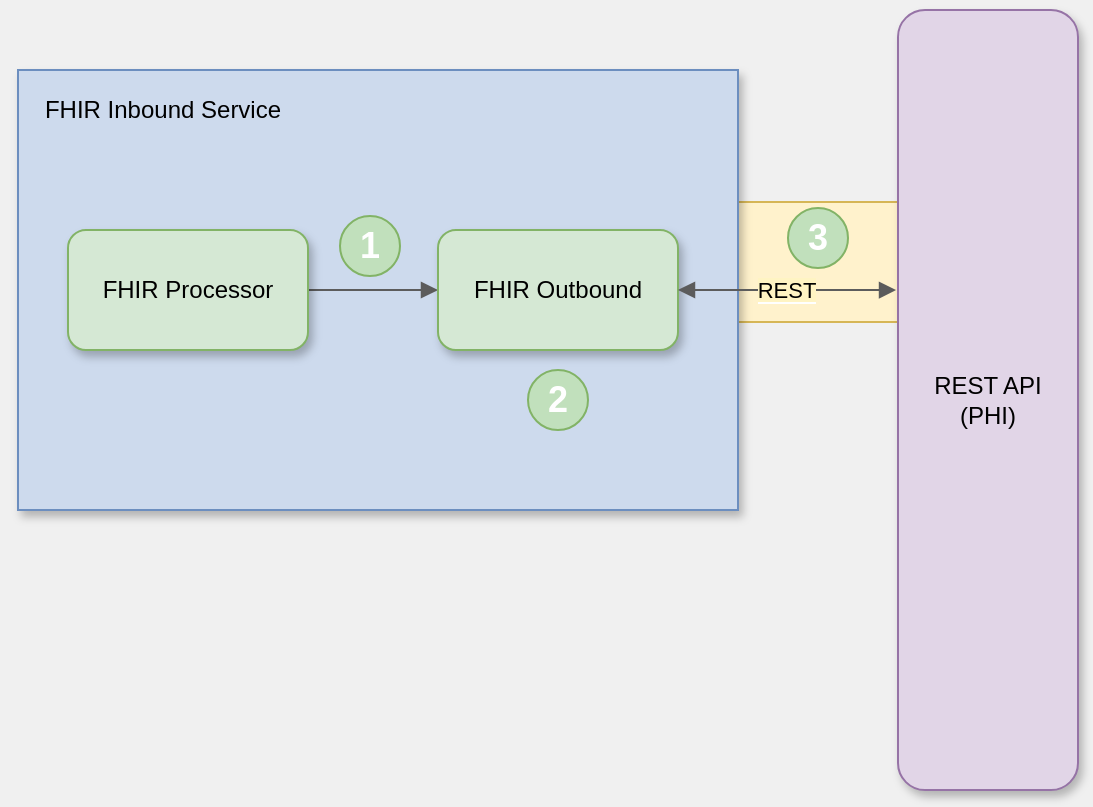 <mxfile version="13.6.9" type="github"><diagram id="prtHgNgQTEPvFCAcTncT" name="Page-1"><mxGraphModel dx="1426" dy="817" grid="1" gridSize="10" guides="1" tooltips="1" connect="1" arrows="1" fold="1" page="0" pageScale="1" pageWidth="827" pageHeight="1169" background="#F0F0F0" math="0" shadow="0"><root><mxCell id="0"/><mxCell id="1" parent="0"/><mxCell id="yn-bkgCPsS3zDhoDYlJl-2" value="" style="rounded=0;whiteSpace=wrap;html=1;fillColor=#fff2cc;strokeColor=#d6b656;" parent="1" vertex="1"><mxGeometry x="510" y="236" width="120" height="60" as="geometry"/></mxCell><mxCell id="C4NGRlxyy_g65lEFCXzj-3" value="REST API &lt;br&gt;(PHI)" style="rounded=1;whiteSpace=wrap;html=1;fillColor=#e1d5e7;shadow=1;strokeColor=#9673a6;" parent="1" vertex="1"><mxGeometry x="610" y="140" width="90" height="390" as="geometry"/></mxCell><mxCell id="C4NGRlxyy_g65lEFCXzj-6" value="" style="rounded=0;whiteSpace=wrap;html=1;shadow=1;strokeColor=#6c8ebf;fillColor=#CDDAED;" parent="1" vertex="1"><mxGeometry x="170" y="170" width="360" height="220" as="geometry"/></mxCell><mxCell id="yn-bkgCPsS3zDhoDYlJl-5" style="edgeStyle=orthogonalEdgeStyle;rounded=0;orthogonalLoop=1;jettySize=auto;html=1;exitX=1;exitY=0.5;exitDx=0;exitDy=0;entryX=0;entryY=0.5;entryDx=0;entryDy=0;startArrow=none;startFill=0;endArrow=block;endFill=1;strokeColor=#5C5C5C;" parent="1" source="C4NGRlxyy_g65lEFCXzj-9" target="C4NGRlxyy_g65lEFCXzj-11" edge="1"><mxGeometry relative="1" as="geometry"/></mxCell><mxCell id="C4NGRlxyy_g65lEFCXzj-9" value="FHIR Processor" style="rounded=1;whiteSpace=wrap;html=1;fillColor=#d5e8d4;strokeColor=#82b366;shadow=1;" parent="1" vertex="1"><mxGeometry x="195" y="250" width="120" height="60" as="geometry"/></mxCell><mxCell id="C4NGRlxyy_g65lEFCXzj-10" value="FHIR Inbound Service" style="text;html=1;strokeColor=none;fillColor=none;align=center;verticalAlign=middle;whiteSpace=wrap;rounded=0;shadow=1;" parent="1" vertex="1"><mxGeometry x="165" y="180" width="155" height="20" as="geometry"/></mxCell><mxCell id="C4NGRlxyy_g65lEFCXzj-11" value="FHIR Outbound" style="rounded=1;whiteSpace=wrap;html=1;fillColor=#d5e8d4;strokeColor=#82b366;shadow=1;" parent="1" vertex="1"><mxGeometry x="380" y="250" width="120" height="60" as="geometry"/></mxCell><mxCell id="6wllx-ECjrWB_K7baaXf-1" value="&lt;h2&gt;&lt;font color=&quot;#ffffff&quot;&gt;3&lt;/font&gt;&lt;/h2&gt;" style="ellipse;whiteSpace=wrap;html=1;aspect=fixed;strokeColor=#82b366;fillColor=#C1E0BC;" parent="1" vertex="1"><mxGeometry x="555" y="239" width="30" height="30" as="geometry"/></mxCell><mxCell id="yn-bkgCPsS3zDhoDYlJl-6" value="&lt;h2&gt;&lt;font color=&quot;#ffffff&quot;&gt;2&lt;/font&gt;&lt;/h2&gt;" style="ellipse;whiteSpace=wrap;html=1;aspect=fixed;strokeColor=#82b366;fillColor=#C1E0BC;" parent="1" vertex="1"><mxGeometry x="425" y="320" width="30" height="30" as="geometry"/></mxCell><mxCell id="dGDzDfu-EO6FR3tgAFHZ-2" value="&lt;span style=&quot;background-color: rgb(255 , 244 , 195)&quot;&gt;REST&lt;/span&gt;" style="edgeStyle=orthogonalEdgeStyle;rounded=0;orthogonalLoop=1;jettySize=auto;html=1;startArrow=block;startFill=1;endArrow=block;endFill=1;strokeColor=#5C5C5C;entryX=-0.011;entryY=0.359;entryDx=0;entryDy=0;exitX=1;exitY=0.5;exitDx=0;exitDy=0;entryPerimeter=0;" edge="1" parent="1" source="C4NGRlxyy_g65lEFCXzj-11" target="C4NGRlxyy_g65lEFCXzj-3"><mxGeometry relative="1" as="geometry"><mxPoint x="170" y="335" as="targetPoint"/><mxPoint x="89" y="280" as="sourcePoint"/></mxGeometry></mxCell><mxCell id="dGDzDfu-EO6FR3tgAFHZ-4" value="&lt;h2&gt;&lt;font color=&quot;#ffffff&quot;&gt;1&lt;/font&gt;&lt;/h2&gt;" style="ellipse;whiteSpace=wrap;html=1;aspect=fixed;strokeColor=#82b366;fillColor=#C1E0BC;" vertex="1" parent="1"><mxGeometry x="331" y="243" width="30" height="30" as="geometry"/></mxCell></root></mxGraphModel></diagram></mxfile>